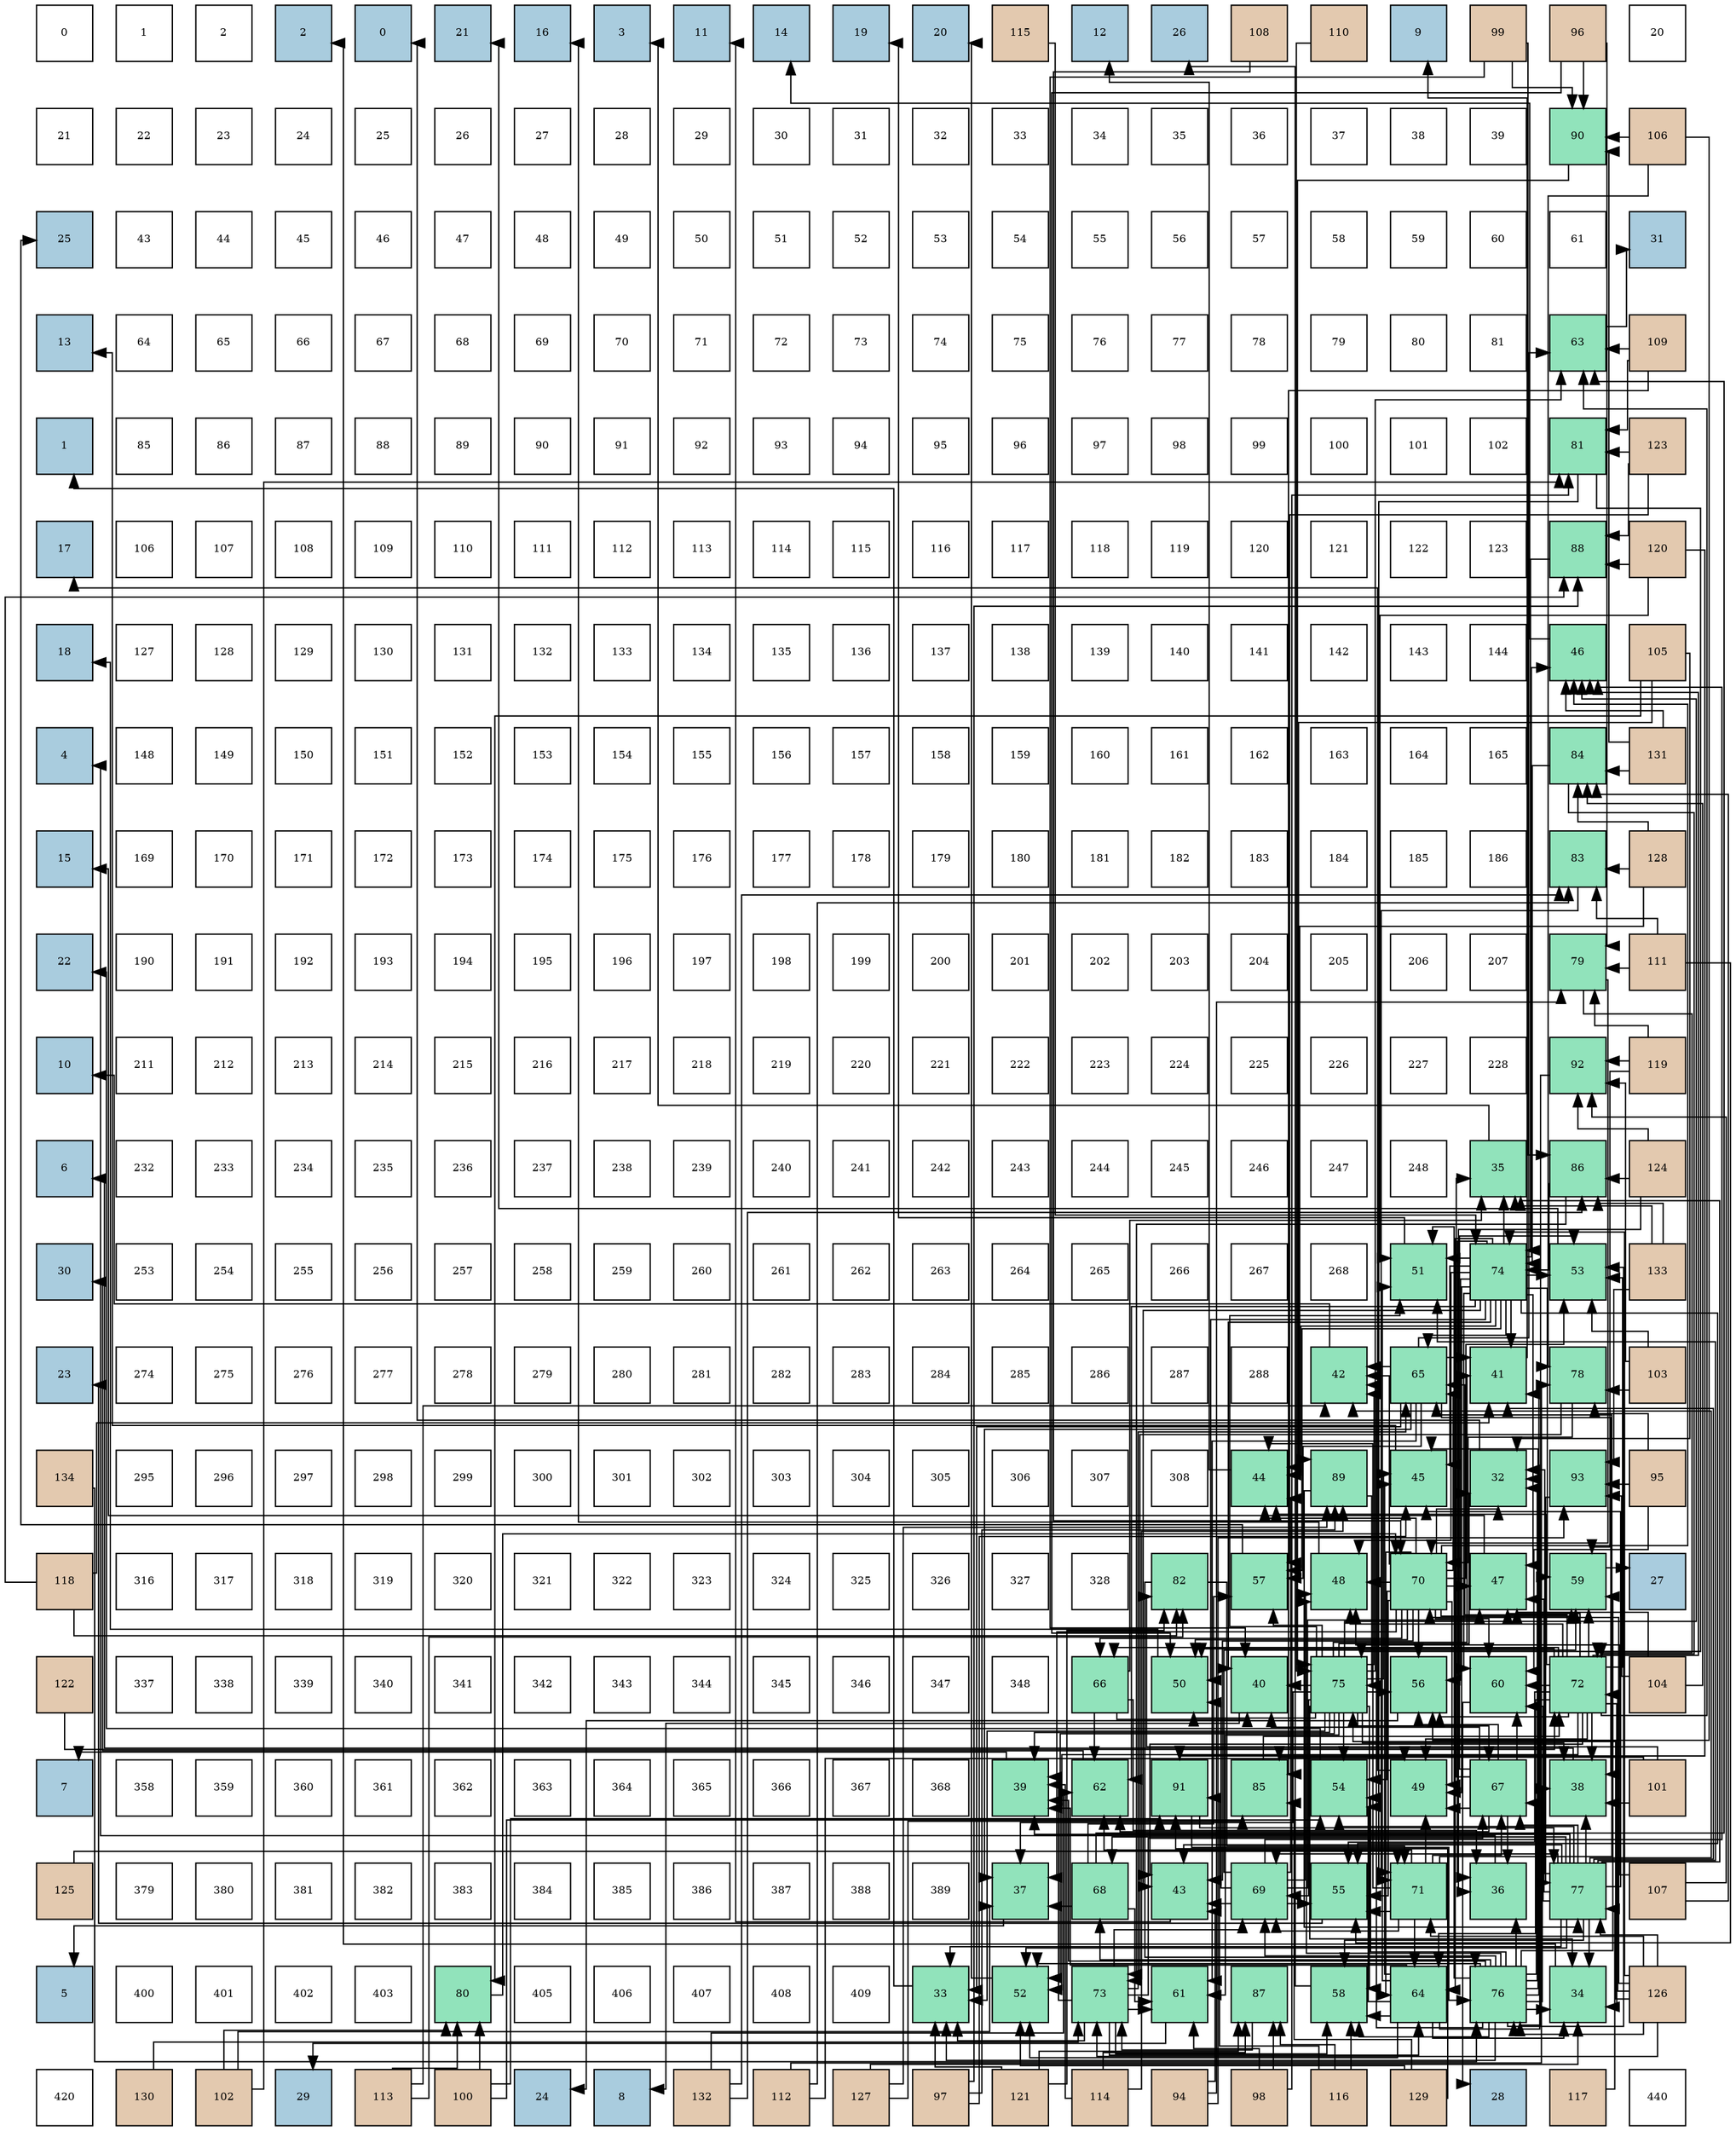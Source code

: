 digraph layout{
 rankdir=TB;
 splines=ortho;
 node [style=filled shape=square fixedsize=true width=0.6];
0[label="0", fontsize=8, fillcolor="#ffffff"];
1[label="1", fontsize=8, fillcolor="#ffffff"];
2[label="2", fontsize=8, fillcolor="#ffffff"];
3[label="2", fontsize=8, fillcolor="#a9ccde"];
4[label="0", fontsize=8, fillcolor="#a9ccde"];
5[label="21", fontsize=8, fillcolor="#a9ccde"];
6[label="16", fontsize=8, fillcolor="#a9ccde"];
7[label="3", fontsize=8, fillcolor="#a9ccde"];
8[label="11", fontsize=8, fillcolor="#a9ccde"];
9[label="14", fontsize=8, fillcolor="#a9ccde"];
10[label="19", fontsize=8, fillcolor="#a9ccde"];
11[label="20", fontsize=8, fillcolor="#a9ccde"];
12[label="115", fontsize=8, fillcolor="#e3c9af"];
13[label="12", fontsize=8, fillcolor="#a9ccde"];
14[label="26", fontsize=8, fillcolor="#a9ccde"];
15[label="108", fontsize=8, fillcolor="#e3c9af"];
16[label="110", fontsize=8, fillcolor="#e3c9af"];
17[label="9", fontsize=8, fillcolor="#a9ccde"];
18[label="99", fontsize=8, fillcolor="#e3c9af"];
19[label="96", fontsize=8, fillcolor="#e3c9af"];
20[label="20", fontsize=8, fillcolor="#ffffff"];
21[label="21", fontsize=8, fillcolor="#ffffff"];
22[label="22", fontsize=8, fillcolor="#ffffff"];
23[label="23", fontsize=8, fillcolor="#ffffff"];
24[label="24", fontsize=8, fillcolor="#ffffff"];
25[label="25", fontsize=8, fillcolor="#ffffff"];
26[label="26", fontsize=8, fillcolor="#ffffff"];
27[label="27", fontsize=8, fillcolor="#ffffff"];
28[label="28", fontsize=8, fillcolor="#ffffff"];
29[label="29", fontsize=8, fillcolor="#ffffff"];
30[label="30", fontsize=8, fillcolor="#ffffff"];
31[label="31", fontsize=8, fillcolor="#ffffff"];
32[label="32", fontsize=8, fillcolor="#ffffff"];
33[label="33", fontsize=8, fillcolor="#ffffff"];
34[label="34", fontsize=8, fillcolor="#ffffff"];
35[label="35", fontsize=8, fillcolor="#ffffff"];
36[label="36", fontsize=8, fillcolor="#ffffff"];
37[label="37", fontsize=8, fillcolor="#ffffff"];
38[label="38", fontsize=8, fillcolor="#ffffff"];
39[label="39", fontsize=8, fillcolor="#ffffff"];
40[label="90", fontsize=8, fillcolor="#91e3bb"];
41[label="106", fontsize=8, fillcolor="#e3c9af"];
42[label="25", fontsize=8, fillcolor="#a9ccde"];
43[label="43", fontsize=8, fillcolor="#ffffff"];
44[label="44", fontsize=8, fillcolor="#ffffff"];
45[label="45", fontsize=8, fillcolor="#ffffff"];
46[label="46", fontsize=8, fillcolor="#ffffff"];
47[label="47", fontsize=8, fillcolor="#ffffff"];
48[label="48", fontsize=8, fillcolor="#ffffff"];
49[label="49", fontsize=8, fillcolor="#ffffff"];
50[label="50", fontsize=8, fillcolor="#ffffff"];
51[label="51", fontsize=8, fillcolor="#ffffff"];
52[label="52", fontsize=8, fillcolor="#ffffff"];
53[label="53", fontsize=8, fillcolor="#ffffff"];
54[label="54", fontsize=8, fillcolor="#ffffff"];
55[label="55", fontsize=8, fillcolor="#ffffff"];
56[label="56", fontsize=8, fillcolor="#ffffff"];
57[label="57", fontsize=8, fillcolor="#ffffff"];
58[label="58", fontsize=8, fillcolor="#ffffff"];
59[label="59", fontsize=8, fillcolor="#ffffff"];
60[label="60", fontsize=8, fillcolor="#ffffff"];
61[label="61", fontsize=8, fillcolor="#ffffff"];
62[label="31", fontsize=8, fillcolor="#a9ccde"];
63[label="13", fontsize=8, fillcolor="#a9ccde"];
64[label="64", fontsize=8, fillcolor="#ffffff"];
65[label="65", fontsize=8, fillcolor="#ffffff"];
66[label="66", fontsize=8, fillcolor="#ffffff"];
67[label="67", fontsize=8, fillcolor="#ffffff"];
68[label="68", fontsize=8, fillcolor="#ffffff"];
69[label="69", fontsize=8, fillcolor="#ffffff"];
70[label="70", fontsize=8, fillcolor="#ffffff"];
71[label="71", fontsize=8, fillcolor="#ffffff"];
72[label="72", fontsize=8, fillcolor="#ffffff"];
73[label="73", fontsize=8, fillcolor="#ffffff"];
74[label="74", fontsize=8, fillcolor="#ffffff"];
75[label="75", fontsize=8, fillcolor="#ffffff"];
76[label="76", fontsize=8, fillcolor="#ffffff"];
77[label="77", fontsize=8, fillcolor="#ffffff"];
78[label="78", fontsize=8, fillcolor="#ffffff"];
79[label="79", fontsize=8, fillcolor="#ffffff"];
80[label="80", fontsize=8, fillcolor="#ffffff"];
81[label="81", fontsize=8, fillcolor="#ffffff"];
82[label="63", fontsize=8, fillcolor="#91e3bb"];
83[label="109", fontsize=8, fillcolor="#e3c9af"];
84[label="1", fontsize=8, fillcolor="#a9ccde"];
85[label="85", fontsize=8, fillcolor="#ffffff"];
86[label="86", fontsize=8, fillcolor="#ffffff"];
87[label="87", fontsize=8, fillcolor="#ffffff"];
88[label="88", fontsize=8, fillcolor="#ffffff"];
89[label="89", fontsize=8, fillcolor="#ffffff"];
90[label="90", fontsize=8, fillcolor="#ffffff"];
91[label="91", fontsize=8, fillcolor="#ffffff"];
92[label="92", fontsize=8, fillcolor="#ffffff"];
93[label="93", fontsize=8, fillcolor="#ffffff"];
94[label="94", fontsize=8, fillcolor="#ffffff"];
95[label="95", fontsize=8, fillcolor="#ffffff"];
96[label="96", fontsize=8, fillcolor="#ffffff"];
97[label="97", fontsize=8, fillcolor="#ffffff"];
98[label="98", fontsize=8, fillcolor="#ffffff"];
99[label="99", fontsize=8, fillcolor="#ffffff"];
100[label="100", fontsize=8, fillcolor="#ffffff"];
101[label="101", fontsize=8, fillcolor="#ffffff"];
102[label="102", fontsize=8, fillcolor="#ffffff"];
103[label="81", fontsize=8, fillcolor="#91e3bb"];
104[label="123", fontsize=8, fillcolor="#e3c9af"];
105[label="17", fontsize=8, fillcolor="#a9ccde"];
106[label="106", fontsize=8, fillcolor="#ffffff"];
107[label="107", fontsize=8, fillcolor="#ffffff"];
108[label="108", fontsize=8, fillcolor="#ffffff"];
109[label="109", fontsize=8, fillcolor="#ffffff"];
110[label="110", fontsize=8, fillcolor="#ffffff"];
111[label="111", fontsize=8, fillcolor="#ffffff"];
112[label="112", fontsize=8, fillcolor="#ffffff"];
113[label="113", fontsize=8, fillcolor="#ffffff"];
114[label="114", fontsize=8, fillcolor="#ffffff"];
115[label="115", fontsize=8, fillcolor="#ffffff"];
116[label="116", fontsize=8, fillcolor="#ffffff"];
117[label="117", fontsize=8, fillcolor="#ffffff"];
118[label="118", fontsize=8, fillcolor="#ffffff"];
119[label="119", fontsize=8, fillcolor="#ffffff"];
120[label="120", fontsize=8, fillcolor="#ffffff"];
121[label="121", fontsize=8, fillcolor="#ffffff"];
122[label="122", fontsize=8, fillcolor="#ffffff"];
123[label="123", fontsize=8, fillcolor="#ffffff"];
124[label="88", fontsize=8, fillcolor="#91e3bb"];
125[label="120", fontsize=8, fillcolor="#e3c9af"];
126[label="18", fontsize=8, fillcolor="#a9ccde"];
127[label="127", fontsize=8, fillcolor="#ffffff"];
128[label="128", fontsize=8, fillcolor="#ffffff"];
129[label="129", fontsize=8, fillcolor="#ffffff"];
130[label="130", fontsize=8, fillcolor="#ffffff"];
131[label="131", fontsize=8, fillcolor="#ffffff"];
132[label="132", fontsize=8, fillcolor="#ffffff"];
133[label="133", fontsize=8, fillcolor="#ffffff"];
134[label="134", fontsize=8, fillcolor="#ffffff"];
135[label="135", fontsize=8, fillcolor="#ffffff"];
136[label="136", fontsize=8, fillcolor="#ffffff"];
137[label="137", fontsize=8, fillcolor="#ffffff"];
138[label="138", fontsize=8, fillcolor="#ffffff"];
139[label="139", fontsize=8, fillcolor="#ffffff"];
140[label="140", fontsize=8, fillcolor="#ffffff"];
141[label="141", fontsize=8, fillcolor="#ffffff"];
142[label="142", fontsize=8, fillcolor="#ffffff"];
143[label="143", fontsize=8, fillcolor="#ffffff"];
144[label="144", fontsize=8, fillcolor="#ffffff"];
145[label="46", fontsize=8, fillcolor="#91e3bb"];
146[label="105", fontsize=8, fillcolor="#e3c9af"];
147[label="4", fontsize=8, fillcolor="#a9ccde"];
148[label="148", fontsize=8, fillcolor="#ffffff"];
149[label="149", fontsize=8, fillcolor="#ffffff"];
150[label="150", fontsize=8, fillcolor="#ffffff"];
151[label="151", fontsize=8, fillcolor="#ffffff"];
152[label="152", fontsize=8, fillcolor="#ffffff"];
153[label="153", fontsize=8, fillcolor="#ffffff"];
154[label="154", fontsize=8, fillcolor="#ffffff"];
155[label="155", fontsize=8, fillcolor="#ffffff"];
156[label="156", fontsize=8, fillcolor="#ffffff"];
157[label="157", fontsize=8, fillcolor="#ffffff"];
158[label="158", fontsize=8, fillcolor="#ffffff"];
159[label="159", fontsize=8, fillcolor="#ffffff"];
160[label="160", fontsize=8, fillcolor="#ffffff"];
161[label="161", fontsize=8, fillcolor="#ffffff"];
162[label="162", fontsize=8, fillcolor="#ffffff"];
163[label="163", fontsize=8, fillcolor="#ffffff"];
164[label="164", fontsize=8, fillcolor="#ffffff"];
165[label="165", fontsize=8, fillcolor="#ffffff"];
166[label="84", fontsize=8, fillcolor="#91e3bb"];
167[label="131", fontsize=8, fillcolor="#e3c9af"];
168[label="15", fontsize=8, fillcolor="#a9ccde"];
169[label="169", fontsize=8, fillcolor="#ffffff"];
170[label="170", fontsize=8, fillcolor="#ffffff"];
171[label="171", fontsize=8, fillcolor="#ffffff"];
172[label="172", fontsize=8, fillcolor="#ffffff"];
173[label="173", fontsize=8, fillcolor="#ffffff"];
174[label="174", fontsize=8, fillcolor="#ffffff"];
175[label="175", fontsize=8, fillcolor="#ffffff"];
176[label="176", fontsize=8, fillcolor="#ffffff"];
177[label="177", fontsize=8, fillcolor="#ffffff"];
178[label="178", fontsize=8, fillcolor="#ffffff"];
179[label="179", fontsize=8, fillcolor="#ffffff"];
180[label="180", fontsize=8, fillcolor="#ffffff"];
181[label="181", fontsize=8, fillcolor="#ffffff"];
182[label="182", fontsize=8, fillcolor="#ffffff"];
183[label="183", fontsize=8, fillcolor="#ffffff"];
184[label="184", fontsize=8, fillcolor="#ffffff"];
185[label="185", fontsize=8, fillcolor="#ffffff"];
186[label="186", fontsize=8, fillcolor="#ffffff"];
187[label="83", fontsize=8, fillcolor="#91e3bb"];
188[label="128", fontsize=8, fillcolor="#e3c9af"];
189[label="22", fontsize=8, fillcolor="#a9ccde"];
190[label="190", fontsize=8, fillcolor="#ffffff"];
191[label="191", fontsize=8, fillcolor="#ffffff"];
192[label="192", fontsize=8, fillcolor="#ffffff"];
193[label="193", fontsize=8, fillcolor="#ffffff"];
194[label="194", fontsize=8, fillcolor="#ffffff"];
195[label="195", fontsize=8, fillcolor="#ffffff"];
196[label="196", fontsize=8, fillcolor="#ffffff"];
197[label="197", fontsize=8, fillcolor="#ffffff"];
198[label="198", fontsize=8, fillcolor="#ffffff"];
199[label="199", fontsize=8, fillcolor="#ffffff"];
200[label="200", fontsize=8, fillcolor="#ffffff"];
201[label="201", fontsize=8, fillcolor="#ffffff"];
202[label="202", fontsize=8, fillcolor="#ffffff"];
203[label="203", fontsize=8, fillcolor="#ffffff"];
204[label="204", fontsize=8, fillcolor="#ffffff"];
205[label="205", fontsize=8, fillcolor="#ffffff"];
206[label="206", fontsize=8, fillcolor="#ffffff"];
207[label="207", fontsize=8, fillcolor="#ffffff"];
208[label="79", fontsize=8, fillcolor="#91e3bb"];
209[label="111", fontsize=8, fillcolor="#e3c9af"];
210[label="10", fontsize=8, fillcolor="#a9ccde"];
211[label="211", fontsize=8, fillcolor="#ffffff"];
212[label="212", fontsize=8, fillcolor="#ffffff"];
213[label="213", fontsize=8, fillcolor="#ffffff"];
214[label="214", fontsize=8, fillcolor="#ffffff"];
215[label="215", fontsize=8, fillcolor="#ffffff"];
216[label="216", fontsize=8, fillcolor="#ffffff"];
217[label="217", fontsize=8, fillcolor="#ffffff"];
218[label="218", fontsize=8, fillcolor="#ffffff"];
219[label="219", fontsize=8, fillcolor="#ffffff"];
220[label="220", fontsize=8, fillcolor="#ffffff"];
221[label="221", fontsize=8, fillcolor="#ffffff"];
222[label="222", fontsize=8, fillcolor="#ffffff"];
223[label="223", fontsize=8, fillcolor="#ffffff"];
224[label="224", fontsize=8, fillcolor="#ffffff"];
225[label="225", fontsize=8, fillcolor="#ffffff"];
226[label="226", fontsize=8, fillcolor="#ffffff"];
227[label="227", fontsize=8, fillcolor="#ffffff"];
228[label="228", fontsize=8, fillcolor="#ffffff"];
229[label="92", fontsize=8, fillcolor="#91e3bb"];
230[label="119", fontsize=8, fillcolor="#e3c9af"];
231[label="6", fontsize=8, fillcolor="#a9ccde"];
232[label="232", fontsize=8, fillcolor="#ffffff"];
233[label="233", fontsize=8, fillcolor="#ffffff"];
234[label="234", fontsize=8, fillcolor="#ffffff"];
235[label="235", fontsize=8, fillcolor="#ffffff"];
236[label="236", fontsize=8, fillcolor="#ffffff"];
237[label="237", fontsize=8, fillcolor="#ffffff"];
238[label="238", fontsize=8, fillcolor="#ffffff"];
239[label="239", fontsize=8, fillcolor="#ffffff"];
240[label="240", fontsize=8, fillcolor="#ffffff"];
241[label="241", fontsize=8, fillcolor="#ffffff"];
242[label="242", fontsize=8, fillcolor="#ffffff"];
243[label="243", fontsize=8, fillcolor="#ffffff"];
244[label="244", fontsize=8, fillcolor="#ffffff"];
245[label="245", fontsize=8, fillcolor="#ffffff"];
246[label="246", fontsize=8, fillcolor="#ffffff"];
247[label="247", fontsize=8, fillcolor="#ffffff"];
248[label="248", fontsize=8, fillcolor="#ffffff"];
249[label="35", fontsize=8, fillcolor="#91e3bb"];
250[label="86", fontsize=8, fillcolor="#91e3bb"];
251[label="124", fontsize=8, fillcolor="#e3c9af"];
252[label="30", fontsize=8, fillcolor="#a9ccde"];
253[label="253", fontsize=8, fillcolor="#ffffff"];
254[label="254", fontsize=8, fillcolor="#ffffff"];
255[label="255", fontsize=8, fillcolor="#ffffff"];
256[label="256", fontsize=8, fillcolor="#ffffff"];
257[label="257", fontsize=8, fillcolor="#ffffff"];
258[label="258", fontsize=8, fillcolor="#ffffff"];
259[label="259", fontsize=8, fillcolor="#ffffff"];
260[label="260", fontsize=8, fillcolor="#ffffff"];
261[label="261", fontsize=8, fillcolor="#ffffff"];
262[label="262", fontsize=8, fillcolor="#ffffff"];
263[label="263", fontsize=8, fillcolor="#ffffff"];
264[label="264", fontsize=8, fillcolor="#ffffff"];
265[label="265", fontsize=8, fillcolor="#ffffff"];
266[label="266", fontsize=8, fillcolor="#ffffff"];
267[label="267", fontsize=8, fillcolor="#ffffff"];
268[label="268", fontsize=8, fillcolor="#ffffff"];
269[label="51", fontsize=8, fillcolor="#91e3bb"];
270[label="74", fontsize=8, fillcolor="#91e3bb"];
271[label="53", fontsize=8, fillcolor="#91e3bb"];
272[label="133", fontsize=8, fillcolor="#e3c9af"];
273[label="23", fontsize=8, fillcolor="#a9ccde"];
274[label="274", fontsize=8, fillcolor="#ffffff"];
275[label="275", fontsize=8, fillcolor="#ffffff"];
276[label="276", fontsize=8, fillcolor="#ffffff"];
277[label="277", fontsize=8, fillcolor="#ffffff"];
278[label="278", fontsize=8, fillcolor="#ffffff"];
279[label="279", fontsize=8, fillcolor="#ffffff"];
280[label="280", fontsize=8, fillcolor="#ffffff"];
281[label="281", fontsize=8, fillcolor="#ffffff"];
282[label="282", fontsize=8, fillcolor="#ffffff"];
283[label="283", fontsize=8, fillcolor="#ffffff"];
284[label="284", fontsize=8, fillcolor="#ffffff"];
285[label="285", fontsize=8, fillcolor="#ffffff"];
286[label="286", fontsize=8, fillcolor="#ffffff"];
287[label="287", fontsize=8, fillcolor="#ffffff"];
288[label="288", fontsize=8, fillcolor="#ffffff"];
289[label="42", fontsize=8, fillcolor="#91e3bb"];
290[label="65", fontsize=8, fillcolor="#91e3bb"];
291[label="41", fontsize=8, fillcolor="#91e3bb"];
292[label="78", fontsize=8, fillcolor="#91e3bb"];
293[label="103", fontsize=8, fillcolor="#e3c9af"];
294[label="134", fontsize=8, fillcolor="#e3c9af"];
295[label="295", fontsize=8, fillcolor="#ffffff"];
296[label="296", fontsize=8, fillcolor="#ffffff"];
297[label="297", fontsize=8, fillcolor="#ffffff"];
298[label="298", fontsize=8, fillcolor="#ffffff"];
299[label="299", fontsize=8, fillcolor="#ffffff"];
300[label="300", fontsize=8, fillcolor="#ffffff"];
301[label="301", fontsize=8, fillcolor="#ffffff"];
302[label="302", fontsize=8, fillcolor="#ffffff"];
303[label="303", fontsize=8, fillcolor="#ffffff"];
304[label="304", fontsize=8, fillcolor="#ffffff"];
305[label="305", fontsize=8, fillcolor="#ffffff"];
306[label="306", fontsize=8, fillcolor="#ffffff"];
307[label="307", fontsize=8, fillcolor="#ffffff"];
308[label="308", fontsize=8, fillcolor="#ffffff"];
309[label="44", fontsize=8, fillcolor="#91e3bb"];
310[label="89", fontsize=8, fillcolor="#91e3bb"];
311[label="45", fontsize=8, fillcolor="#91e3bb"];
312[label="32", fontsize=8, fillcolor="#91e3bb"];
313[label="93", fontsize=8, fillcolor="#91e3bb"];
314[label="95", fontsize=8, fillcolor="#e3c9af"];
315[label="118", fontsize=8, fillcolor="#e3c9af"];
316[label="316", fontsize=8, fillcolor="#ffffff"];
317[label="317", fontsize=8, fillcolor="#ffffff"];
318[label="318", fontsize=8, fillcolor="#ffffff"];
319[label="319", fontsize=8, fillcolor="#ffffff"];
320[label="320", fontsize=8, fillcolor="#ffffff"];
321[label="321", fontsize=8, fillcolor="#ffffff"];
322[label="322", fontsize=8, fillcolor="#ffffff"];
323[label="323", fontsize=8, fillcolor="#ffffff"];
324[label="324", fontsize=8, fillcolor="#ffffff"];
325[label="325", fontsize=8, fillcolor="#ffffff"];
326[label="326", fontsize=8, fillcolor="#ffffff"];
327[label="327", fontsize=8, fillcolor="#ffffff"];
328[label="328", fontsize=8, fillcolor="#ffffff"];
329[label="82", fontsize=8, fillcolor="#91e3bb"];
330[label="57", fontsize=8, fillcolor="#91e3bb"];
331[label="48", fontsize=8, fillcolor="#91e3bb"];
332[label="70", fontsize=8, fillcolor="#91e3bb"];
333[label="47", fontsize=8, fillcolor="#91e3bb"];
334[label="59", fontsize=8, fillcolor="#91e3bb"];
335[label="27", fontsize=8, fillcolor="#a9ccde"];
336[label="122", fontsize=8, fillcolor="#e3c9af"];
337[label="337", fontsize=8, fillcolor="#ffffff"];
338[label="338", fontsize=8, fillcolor="#ffffff"];
339[label="339", fontsize=8, fillcolor="#ffffff"];
340[label="340", fontsize=8, fillcolor="#ffffff"];
341[label="341", fontsize=8, fillcolor="#ffffff"];
342[label="342", fontsize=8, fillcolor="#ffffff"];
343[label="343", fontsize=8, fillcolor="#ffffff"];
344[label="344", fontsize=8, fillcolor="#ffffff"];
345[label="345", fontsize=8, fillcolor="#ffffff"];
346[label="346", fontsize=8, fillcolor="#ffffff"];
347[label="347", fontsize=8, fillcolor="#ffffff"];
348[label="348", fontsize=8, fillcolor="#ffffff"];
349[label="66", fontsize=8, fillcolor="#91e3bb"];
350[label="50", fontsize=8, fillcolor="#91e3bb"];
351[label="40", fontsize=8, fillcolor="#91e3bb"];
352[label="75", fontsize=8, fillcolor="#91e3bb"];
353[label="56", fontsize=8, fillcolor="#91e3bb"];
354[label="60", fontsize=8, fillcolor="#91e3bb"];
355[label="72", fontsize=8, fillcolor="#91e3bb"];
356[label="104", fontsize=8, fillcolor="#e3c9af"];
357[label="7", fontsize=8, fillcolor="#a9ccde"];
358[label="358", fontsize=8, fillcolor="#ffffff"];
359[label="359", fontsize=8, fillcolor="#ffffff"];
360[label="360", fontsize=8, fillcolor="#ffffff"];
361[label="361", fontsize=8, fillcolor="#ffffff"];
362[label="362", fontsize=8, fillcolor="#ffffff"];
363[label="363", fontsize=8, fillcolor="#ffffff"];
364[label="364", fontsize=8, fillcolor="#ffffff"];
365[label="365", fontsize=8, fillcolor="#ffffff"];
366[label="366", fontsize=8, fillcolor="#ffffff"];
367[label="367", fontsize=8, fillcolor="#ffffff"];
368[label="368", fontsize=8, fillcolor="#ffffff"];
369[label="39", fontsize=8, fillcolor="#91e3bb"];
370[label="62", fontsize=8, fillcolor="#91e3bb"];
371[label="91", fontsize=8, fillcolor="#91e3bb"];
372[label="85", fontsize=8, fillcolor="#91e3bb"];
373[label="54", fontsize=8, fillcolor="#91e3bb"];
374[label="49", fontsize=8, fillcolor="#91e3bb"];
375[label="67", fontsize=8, fillcolor="#91e3bb"];
376[label="38", fontsize=8, fillcolor="#91e3bb"];
377[label="101", fontsize=8, fillcolor="#e3c9af"];
378[label="125", fontsize=8, fillcolor="#e3c9af"];
379[label="379", fontsize=8, fillcolor="#ffffff"];
380[label="380", fontsize=8, fillcolor="#ffffff"];
381[label="381", fontsize=8, fillcolor="#ffffff"];
382[label="382", fontsize=8, fillcolor="#ffffff"];
383[label="383", fontsize=8, fillcolor="#ffffff"];
384[label="384", fontsize=8, fillcolor="#ffffff"];
385[label="385", fontsize=8, fillcolor="#ffffff"];
386[label="386", fontsize=8, fillcolor="#ffffff"];
387[label="387", fontsize=8, fillcolor="#ffffff"];
388[label="388", fontsize=8, fillcolor="#ffffff"];
389[label="389", fontsize=8, fillcolor="#ffffff"];
390[label="37", fontsize=8, fillcolor="#91e3bb"];
391[label="68", fontsize=8, fillcolor="#91e3bb"];
392[label="43", fontsize=8, fillcolor="#91e3bb"];
393[label="69", fontsize=8, fillcolor="#91e3bb"];
394[label="55", fontsize=8, fillcolor="#91e3bb"];
395[label="71", fontsize=8, fillcolor="#91e3bb"];
396[label="36", fontsize=8, fillcolor="#91e3bb"];
397[label="77", fontsize=8, fillcolor="#91e3bb"];
398[label="107", fontsize=8, fillcolor="#e3c9af"];
399[label="5", fontsize=8, fillcolor="#a9ccde"];
400[label="400", fontsize=8, fillcolor="#ffffff"];
401[label="401", fontsize=8, fillcolor="#ffffff"];
402[label="402", fontsize=8, fillcolor="#ffffff"];
403[label="403", fontsize=8, fillcolor="#ffffff"];
404[label="80", fontsize=8, fillcolor="#91e3bb"];
405[label="405", fontsize=8, fillcolor="#ffffff"];
406[label="406", fontsize=8, fillcolor="#ffffff"];
407[label="407", fontsize=8, fillcolor="#ffffff"];
408[label="408", fontsize=8, fillcolor="#ffffff"];
409[label="409", fontsize=8, fillcolor="#ffffff"];
410[label="33", fontsize=8, fillcolor="#91e3bb"];
411[label="52", fontsize=8, fillcolor="#91e3bb"];
412[label="73", fontsize=8, fillcolor="#91e3bb"];
413[label="61", fontsize=8, fillcolor="#91e3bb"];
414[label="87", fontsize=8, fillcolor="#91e3bb"];
415[label="58", fontsize=8, fillcolor="#91e3bb"];
416[label="64", fontsize=8, fillcolor="#91e3bb"];
417[label="76", fontsize=8, fillcolor="#91e3bb"];
418[label="34", fontsize=8, fillcolor="#91e3bb"];
419[label="126", fontsize=8, fillcolor="#e3c9af"];
420[label="420", fontsize=8, fillcolor="#ffffff"];
421[label="130", fontsize=8, fillcolor="#e3c9af"];
422[label="102", fontsize=8, fillcolor="#e3c9af"];
423[label="29", fontsize=8, fillcolor="#a9ccde"];
424[label="113", fontsize=8, fillcolor="#e3c9af"];
425[label="100", fontsize=8, fillcolor="#e3c9af"];
426[label="24", fontsize=8, fillcolor="#a9ccde"];
427[label="8", fontsize=8, fillcolor="#a9ccde"];
428[label="132", fontsize=8, fillcolor="#e3c9af"];
429[label="112", fontsize=8, fillcolor="#e3c9af"];
430[label="127", fontsize=8, fillcolor="#e3c9af"];
431[label="97", fontsize=8, fillcolor="#e3c9af"];
432[label="121", fontsize=8, fillcolor="#e3c9af"];
433[label="114", fontsize=8, fillcolor="#e3c9af"];
434[label="94", fontsize=8, fillcolor="#e3c9af"];
435[label="98", fontsize=8, fillcolor="#e3c9af"];
436[label="116", fontsize=8, fillcolor="#e3c9af"];
437[label="129", fontsize=8, fillcolor="#e3c9af"];
438[label="28", fontsize=8, fillcolor="#a9ccde"];
439[label="117", fontsize=8, fillcolor="#e3c9af"];
440[label="440", fontsize=8, fillcolor="#ffffff"];
edge [constraint=false, style=vis];312 -> 4;
410 -> 84;
418 -> 3;
249 -> 7;
396 -> 147;
390 -> 399;
376 -> 231;
369 -> 357;
351 -> 427;
291 -> 17;
289 -> 210;
392 -> 8;
309 -> 13;
311 -> 63;
145 -> 9;
333 -> 168;
331 -> 6;
374 -> 105;
350 -> 126;
269 -> 10;
411 -> 11;
271 -> 5;
373 -> 189;
394 -> 273;
353 -> 426;
330 -> 42;
415 -> 14;
334 -> 335;
354 -> 438;
413 -> 423;
370 -> 252;
82 -> 62;
416 -> 312;
416 -> 418;
416 -> 369;
416 -> 311;
416 -> 269;
416 -> 411;
416 -> 373;
416 -> 415;
290 -> 410;
290 -> 390;
290 -> 376;
290 -> 291;
290 -> 289;
290 -> 330;
290 -> 413;
290 -> 82;
349 -> 249;
349 -> 396;
349 -> 351;
349 -> 370;
375 -> 249;
375 -> 396;
375 -> 351;
375 -> 374;
375 -> 271;
375 -> 353;
375 -> 354;
375 -> 370;
391 -> 390;
391 -> 330;
391 -> 413;
391 -> 82;
393 -> 392;
393 -> 309;
393 -> 145;
393 -> 333;
393 -> 331;
393 -> 350;
393 -> 394;
393 -> 334;
332 -> 312;
332 -> 390;
332 -> 289;
332 -> 392;
332 -> 309;
332 -> 145;
332 -> 333;
332 -> 331;
332 -> 374;
332 -> 350;
332 -> 271;
332 -> 373;
332 -> 394;
332 -> 353;
332 -> 334;
332 -> 354;
332 -> 416;
332 -> 290;
332 -> 349;
395 -> 309;
395 -> 374;
395 -> 394;
395 -> 370;
395 -> 416;
395 -> 290;
395 -> 375;
395 -> 393;
355 -> 418;
355 -> 376;
355 -> 392;
355 -> 309;
355 -> 145;
355 -> 333;
355 -> 331;
355 -> 374;
355 -> 350;
355 -> 411;
355 -> 271;
355 -> 394;
355 -> 353;
355 -> 334;
355 -> 354;
355 -> 82;
355 -> 416;
355 -> 290;
355 -> 349;
412 -> 410;
412 -> 369;
412 -> 415;
412 -> 413;
412 -> 416;
412 -> 290;
412 -> 375;
412 -> 393;
270 -> 249;
270 -> 396;
270 -> 351;
270 -> 291;
270 -> 392;
270 -> 309;
270 -> 311;
270 -> 145;
270 -> 333;
270 -> 331;
270 -> 374;
270 -> 350;
270 -> 269;
270 -> 271;
270 -> 394;
270 -> 353;
270 -> 330;
270 -> 334;
270 -> 354;
270 -> 370;
270 -> 416;
270 -> 290;
352 -> 312;
352 -> 410;
352 -> 418;
352 -> 390;
352 -> 376;
352 -> 369;
352 -> 351;
352 -> 291;
352 -> 289;
352 -> 311;
352 -> 145;
352 -> 350;
352 -> 269;
352 -> 411;
352 -> 373;
352 -> 353;
352 -> 330;
352 -> 415;
352 -> 413;
352 -> 82;
352 -> 375;
352 -> 393;
417 -> 312;
417 -> 410;
417 -> 418;
417 -> 396;
417 -> 376;
417 -> 369;
417 -> 291;
417 -> 289;
417 -> 311;
417 -> 331;
417 -> 269;
417 -> 411;
417 -> 271;
417 -> 373;
417 -> 415;
417 -> 334;
417 -> 375;
417 -> 391;
417 -> 393;
397 -> 312;
397 -> 410;
397 -> 418;
397 -> 249;
397 -> 376;
397 -> 369;
397 -> 291;
397 -> 289;
397 -> 392;
397 -> 311;
397 -> 333;
397 -> 269;
397 -> 411;
397 -> 373;
397 -> 415;
397 -> 354;
397 -> 375;
397 -> 391;
397 -> 393;
292 -> 332;
292 -> 412;
208 -> 332;
208 -> 355;
404 -> 332;
103 -> 395;
103 -> 352;
329 -> 395;
329 -> 417;
187 -> 395;
166 -> 355;
166 -> 270;
372 -> 355;
250 -> 412;
250 -> 270;
414 -> 412;
124 -> 270;
310 -> 352;
310 -> 397;
40 -> 352;
371 -> 417;
371 -> 397;
229 -> 417;
313 -> 397;
434 -> 392;
434 -> 208;
434 -> 313;
314 -> 354;
314 -> 292;
314 -> 313;
19 -> 350;
19 -> 208;
19 -> 40;
431 -> 311;
431 -> 124;
431 -> 310;
435 -> 413;
435 -> 103;
435 -> 414;
18 -> 351;
18 -> 250;
18 -> 40;
425 -> 373;
425 -> 404;
425 -> 371;
377 -> 376;
377 -> 329;
377 -> 372;
422 -> 390;
422 -> 404;
422 -> 103;
293 -> 271;
293 -> 292;
293 -> 229;
356 -> 333;
356 -> 166;
356 -> 313;
146 -> 312;
146 -> 404;
146 -> 310;
41 -> 353;
41 -> 292;
41 -> 40;
398 -> 331;
398 -> 166;
398 -> 229;
15 -> 332;
83 -> 82;
83 -> 103;
83 -> 372;
16 -> 352;
209 -> 394;
209 -> 208;
209 -> 187;
429 -> 374;
429 -> 292;
429 -> 187;
424 -> 289;
424 -> 404;
424 -> 329;
433 -> 369;
433 -> 414;
433 -> 310;
12 -> 270;
436 -> 415;
436 -> 414;
436 -> 371;
439 -> 397;
315 -> 291;
315 -> 329;
315 -> 124;
230 -> 334;
230 -> 208;
230 -> 229;
125 -> 269;
125 -> 124;
125 -> 371;
432 -> 410;
432 -> 329;
432 -> 414;
336 -> 355;
104 -> 330;
104 -> 103;
104 -> 124;
251 -> 396;
251 -> 250;
251 -> 229;
378 -> 395;
419 -> 332;
419 -> 395;
419 -> 355;
419 -> 412;
419 -> 270;
419 -> 352;
419 -> 417;
419 -> 397;
430 -> 418;
430 -> 372;
430 -> 310;
188 -> 309;
188 -> 187;
188 -> 166;
437 -> 411;
437 -> 372;
437 -> 371;
421 -> 412;
167 -> 145;
167 -> 166;
167 -> 40;
428 -> 370;
428 -> 187;
428 -> 250;
272 -> 249;
272 -> 250;
272 -> 313;
294 -> 417;
edge [constraint=true, style=invis];
0 -> 21 -> 42 -> 63 -> 84 -> 105 -> 126 -> 147 -> 168 -> 189 -> 210 -> 231 -> 252 -> 273 -> 294 -> 315 -> 336 -> 357 -> 378 -> 399 -> 420;
1 -> 22 -> 43 -> 64 -> 85 -> 106 -> 127 -> 148 -> 169 -> 190 -> 211 -> 232 -> 253 -> 274 -> 295 -> 316 -> 337 -> 358 -> 379 -> 400 -> 421;
2 -> 23 -> 44 -> 65 -> 86 -> 107 -> 128 -> 149 -> 170 -> 191 -> 212 -> 233 -> 254 -> 275 -> 296 -> 317 -> 338 -> 359 -> 380 -> 401 -> 422;
3 -> 24 -> 45 -> 66 -> 87 -> 108 -> 129 -> 150 -> 171 -> 192 -> 213 -> 234 -> 255 -> 276 -> 297 -> 318 -> 339 -> 360 -> 381 -> 402 -> 423;
4 -> 25 -> 46 -> 67 -> 88 -> 109 -> 130 -> 151 -> 172 -> 193 -> 214 -> 235 -> 256 -> 277 -> 298 -> 319 -> 340 -> 361 -> 382 -> 403 -> 424;
5 -> 26 -> 47 -> 68 -> 89 -> 110 -> 131 -> 152 -> 173 -> 194 -> 215 -> 236 -> 257 -> 278 -> 299 -> 320 -> 341 -> 362 -> 383 -> 404 -> 425;
6 -> 27 -> 48 -> 69 -> 90 -> 111 -> 132 -> 153 -> 174 -> 195 -> 216 -> 237 -> 258 -> 279 -> 300 -> 321 -> 342 -> 363 -> 384 -> 405 -> 426;
7 -> 28 -> 49 -> 70 -> 91 -> 112 -> 133 -> 154 -> 175 -> 196 -> 217 -> 238 -> 259 -> 280 -> 301 -> 322 -> 343 -> 364 -> 385 -> 406 -> 427;
8 -> 29 -> 50 -> 71 -> 92 -> 113 -> 134 -> 155 -> 176 -> 197 -> 218 -> 239 -> 260 -> 281 -> 302 -> 323 -> 344 -> 365 -> 386 -> 407 -> 428;
9 -> 30 -> 51 -> 72 -> 93 -> 114 -> 135 -> 156 -> 177 -> 198 -> 219 -> 240 -> 261 -> 282 -> 303 -> 324 -> 345 -> 366 -> 387 -> 408 -> 429;
10 -> 31 -> 52 -> 73 -> 94 -> 115 -> 136 -> 157 -> 178 -> 199 -> 220 -> 241 -> 262 -> 283 -> 304 -> 325 -> 346 -> 367 -> 388 -> 409 -> 430;
11 -> 32 -> 53 -> 74 -> 95 -> 116 -> 137 -> 158 -> 179 -> 200 -> 221 -> 242 -> 263 -> 284 -> 305 -> 326 -> 347 -> 368 -> 389 -> 410 -> 431;
12 -> 33 -> 54 -> 75 -> 96 -> 117 -> 138 -> 159 -> 180 -> 201 -> 222 -> 243 -> 264 -> 285 -> 306 -> 327 -> 348 -> 369 -> 390 -> 411 -> 432;
13 -> 34 -> 55 -> 76 -> 97 -> 118 -> 139 -> 160 -> 181 -> 202 -> 223 -> 244 -> 265 -> 286 -> 307 -> 328 -> 349 -> 370 -> 391 -> 412 -> 433;
14 -> 35 -> 56 -> 77 -> 98 -> 119 -> 140 -> 161 -> 182 -> 203 -> 224 -> 245 -> 266 -> 287 -> 308 -> 329 -> 350 -> 371 -> 392 -> 413 -> 434;
15 -> 36 -> 57 -> 78 -> 99 -> 120 -> 141 -> 162 -> 183 -> 204 -> 225 -> 246 -> 267 -> 288 -> 309 -> 330 -> 351 -> 372 -> 393 -> 414 -> 435;
16 -> 37 -> 58 -> 79 -> 100 -> 121 -> 142 -> 163 -> 184 -> 205 -> 226 -> 247 -> 268 -> 289 -> 310 -> 331 -> 352 -> 373 -> 394 -> 415 -> 436;
17 -> 38 -> 59 -> 80 -> 101 -> 122 -> 143 -> 164 -> 185 -> 206 -> 227 -> 248 -> 269 -> 290 -> 311 -> 332 -> 353 -> 374 -> 395 -> 416 -> 437;
18 -> 39 -> 60 -> 81 -> 102 -> 123 -> 144 -> 165 -> 186 -> 207 -> 228 -> 249 -> 270 -> 291 -> 312 -> 333 -> 354 -> 375 -> 396 -> 417 -> 438;
19 -> 40 -> 61 -> 82 -> 103 -> 124 -> 145 -> 166 -> 187 -> 208 -> 229 -> 250 -> 271 -> 292 -> 313 -> 334 -> 355 -> 376 -> 397 -> 418 -> 439;
20 -> 41 -> 62 -> 83 -> 104 -> 125 -> 146 -> 167 -> 188 -> 209 -> 230 -> 251 -> 272 -> 293 -> 314 -> 335 -> 356 -> 377 -> 398 -> 419 -> 440;
rank = same {0 -> 1 -> 2 -> 3 -> 4 -> 5 -> 6 -> 7 -> 8 -> 9 -> 10 -> 11 -> 12 -> 13 -> 14 -> 15 -> 16 -> 17 -> 18 -> 19 -> 20};
rank = same {21 -> 22 -> 23 -> 24 -> 25 -> 26 -> 27 -> 28 -> 29 -> 30 -> 31 -> 32 -> 33 -> 34 -> 35 -> 36 -> 37 -> 38 -> 39 -> 40 -> 41};
rank = same {42 -> 43 -> 44 -> 45 -> 46 -> 47 -> 48 -> 49 -> 50 -> 51 -> 52 -> 53 -> 54 -> 55 -> 56 -> 57 -> 58 -> 59 -> 60 -> 61 -> 62};
rank = same {63 -> 64 -> 65 -> 66 -> 67 -> 68 -> 69 -> 70 -> 71 -> 72 -> 73 -> 74 -> 75 -> 76 -> 77 -> 78 -> 79 -> 80 -> 81 -> 82 -> 83};
rank = same {84 -> 85 -> 86 -> 87 -> 88 -> 89 -> 90 -> 91 -> 92 -> 93 -> 94 -> 95 -> 96 -> 97 -> 98 -> 99 -> 100 -> 101 -> 102 -> 103 -> 104};
rank = same {105 -> 106 -> 107 -> 108 -> 109 -> 110 -> 111 -> 112 -> 113 -> 114 -> 115 -> 116 -> 117 -> 118 -> 119 -> 120 -> 121 -> 122 -> 123 -> 124 -> 125};
rank = same {126 -> 127 -> 128 -> 129 -> 130 -> 131 -> 132 -> 133 -> 134 -> 135 -> 136 -> 137 -> 138 -> 139 -> 140 -> 141 -> 142 -> 143 -> 144 -> 145 -> 146};
rank = same {147 -> 148 -> 149 -> 150 -> 151 -> 152 -> 153 -> 154 -> 155 -> 156 -> 157 -> 158 -> 159 -> 160 -> 161 -> 162 -> 163 -> 164 -> 165 -> 166 -> 167};
rank = same {168 -> 169 -> 170 -> 171 -> 172 -> 173 -> 174 -> 175 -> 176 -> 177 -> 178 -> 179 -> 180 -> 181 -> 182 -> 183 -> 184 -> 185 -> 186 -> 187 -> 188};
rank = same {189 -> 190 -> 191 -> 192 -> 193 -> 194 -> 195 -> 196 -> 197 -> 198 -> 199 -> 200 -> 201 -> 202 -> 203 -> 204 -> 205 -> 206 -> 207 -> 208 -> 209};
rank = same {210 -> 211 -> 212 -> 213 -> 214 -> 215 -> 216 -> 217 -> 218 -> 219 -> 220 -> 221 -> 222 -> 223 -> 224 -> 225 -> 226 -> 227 -> 228 -> 229 -> 230};
rank = same {231 -> 232 -> 233 -> 234 -> 235 -> 236 -> 237 -> 238 -> 239 -> 240 -> 241 -> 242 -> 243 -> 244 -> 245 -> 246 -> 247 -> 248 -> 249 -> 250 -> 251};
rank = same {252 -> 253 -> 254 -> 255 -> 256 -> 257 -> 258 -> 259 -> 260 -> 261 -> 262 -> 263 -> 264 -> 265 -> 266 -> 267 -> 268 -> 269 -> 270 -> 271 -> 272};
rank = same {273 -> 274 -> 275 -> 276 -> 277 -> 278 -> 279 -> 280 -> 281 -> 282 -> 283 -> 284 -> 285 -> 286 -> 287 -> 288 -> 289 -> 290 -> 291 -> 292 -> 293};
rank = same {294 -> 295 -> 296 -> 297 -> 298 -> 299 -> 300 -> 301 -> 302 -> 303 -> 304 -> 305 -> 306 -> 307 -> 308 -> 309 -> 310 -> 311 -> 312 -> 313 -> 314};
rank = same {315 -> 316 -> 317 -> 318 -> 319 -> 320 -> 321 -> 322 -> 323 -> 324 -> 325 -> 326 -> 327 -> 328 -> 329 -> 330 -> 331 -> 332 -> 333 -> 334 -> 335};
rank = same {336 -> 337 -> 338 -> 339 -> 340 -> 341 -> 342 -> 343 -> 344 -> 345 -> 346 -> 347 -> 348 -> 349 -> 350 -> 351 -> 352 -> 353 -> 354 -> 355 -> 356};
rank = same {357 -> 358 -> 359 -> 360 -> 361 -> 362 -> 363 -> 364 -> 365 -> 366 -> 367 -> 368 -> 369 -> 370 -> 371 -> 372 -> 373 -> 374 -> 375 -> 376 -> 377};
rank = same {378 -> 379 -> 380 -> 381 -> 382 -> 383 -> 384 -> 385 -> 386 -> 387 -> 388 -> 389 -> 390 -> 391 -> 392 -> 393 -> 394 -> 395 -> 396 -> 397 -> 398};
rank = same {399 -> 400 -> 401 -> 402 -> 403 -> 404 -> 405 -> 406 -> 407 -> 408 -> 409 -> 410 -> 411 -> 412 -> 413 -> 414 -> 415 -> 416 -> 417 -> 418 -> 419};
rank = same {420 -> 421 -> 422 -> 423 -> 424 -> 425 -> 426 -> 427 -> 428 -> 429 -> 430 -> 431 -> 432 -> 433 -> 434 -> 435 -> 436 -> 437 -> 438 -> 439 -> 440};
}